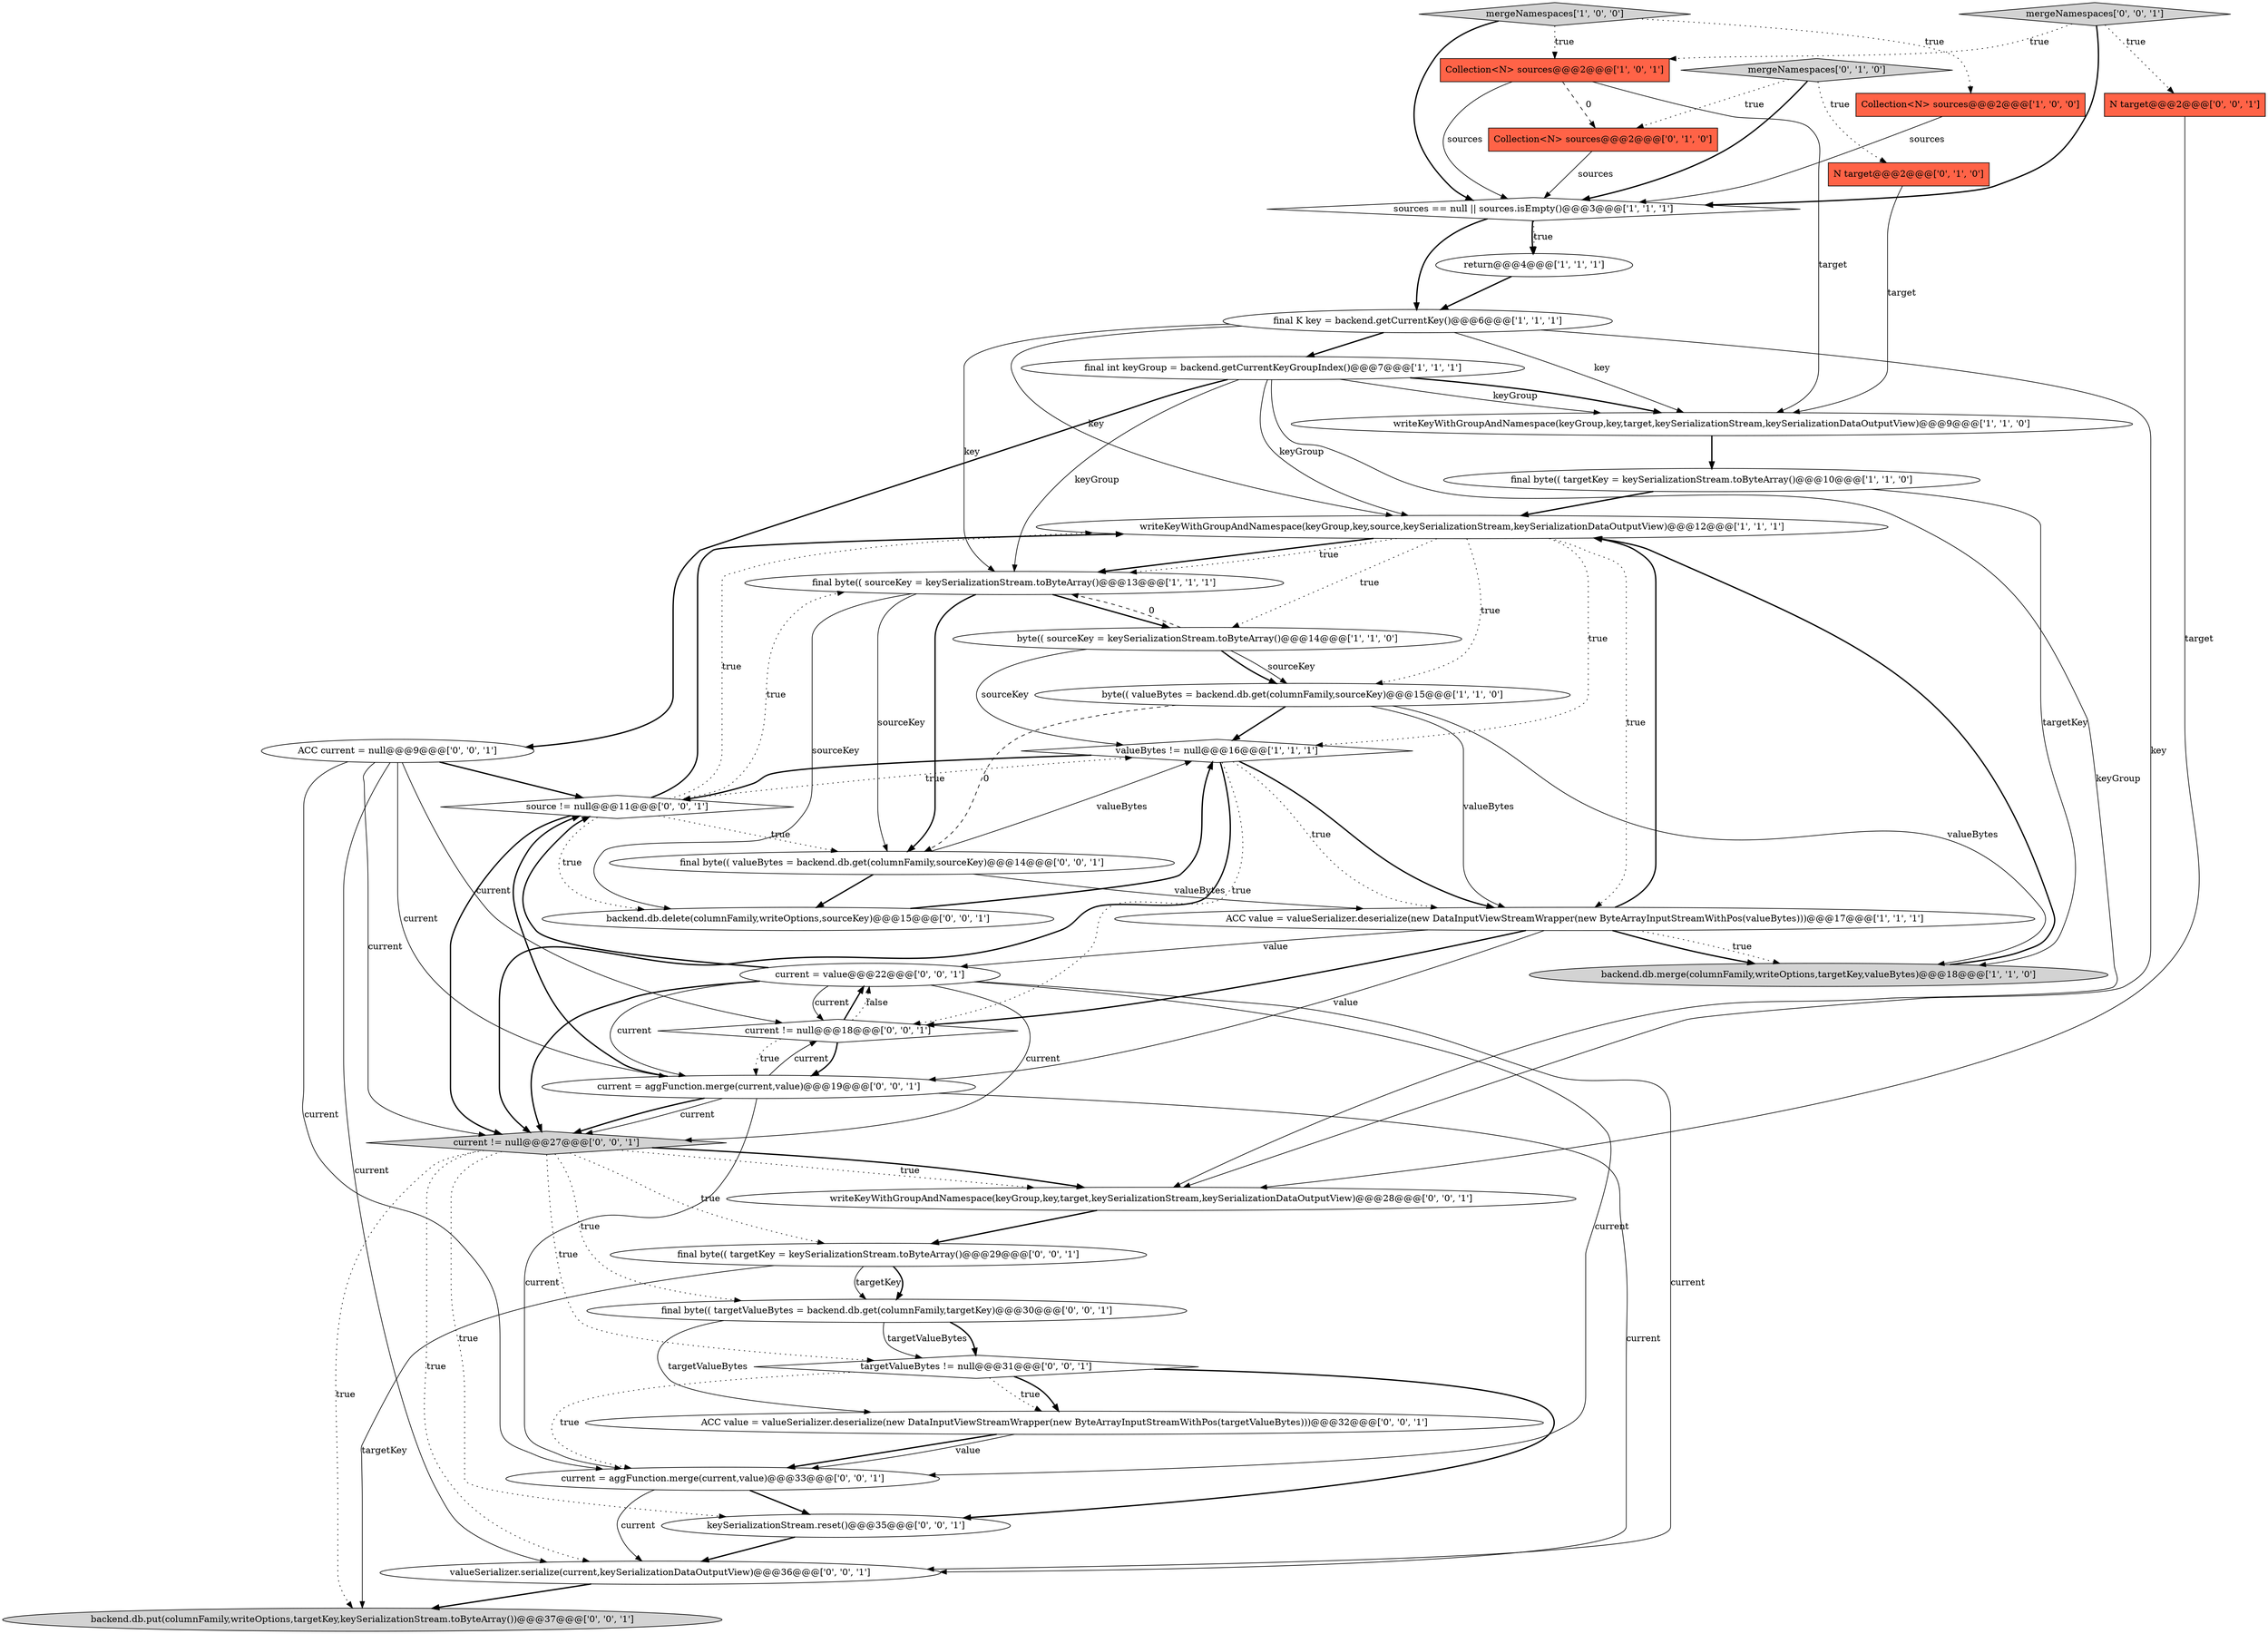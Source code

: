 digraph {
11 [style = filled, label = "final byte(( targetKey = keySerializationStream.toByteArray()@@@10@@@['1', '1', '0']", fillcolor = white, shape = ellipse image = "AAA0AAABBB1BBB"];
5 [style = filled, label = "final byte(( sourceKey = keySerializationStream.toByteArray()@@@13@@@['1', '1', '1']", fillcolor = white, shape = ellipse image = "AAA0AAABBB1BBB"];
15 [style = filled, label = "Collection<N> sources@@@2@@@['1', '0', '1']", fillcolor = tomato, shape = box image = "AAA0AAABBB1BBB"];
16 [style = filled, label = "mergeNamespaces['0', '1', '0']", fillcolor = lightgray, shape = diamond image = "AAA0AAABBB2BBB"];
17 [style = filled, label = "N target@@@2@@@['0', '1', '0']", fillcolor = tomato, shape = box image = "AAA0AAABBB2BBB"];
37 [style = filled, label = "targetValueBytes != null@@@31@@@['0', '0', '1']", fillcolor = white, shape = diamond image = "AAA0AAABBB3BBB"];
32 [style = filled, label = "source != null@@@11@@@['0', '0', '1']", fillcolor = white, shape = diamond image = "AAA0AAABBB3BBB"];
7 [style = filled, label = "valueBytes != null@@@16@@@['1', '1', '1']", fillcolor = white, shape = diamond image = "AAA0AAABBB1BBB"];
0 [style = filled, label = "byte(( valueBytes = backend.db.get(columnFamily,sourceKey)@@@15@@@['1', '1', '0']", fillcolor = white, shape = ellipse image = "AAA0AAABBB1BBB"];
6 [style = filled, label = "writeKeyWithGroupAndNamespace(keyGroup,key,target,keySerializationStream,keySerializationDataOutputView)@@@9@@@['1', '1', '0']", fillcolor = white, shape = ellipse image = "AAA0AAABBB1BBB"];
31 [style = filled, label = "current = value@@@22@@@['0', '0', '1']", fillcolor = white, shape = ellipse image = "AAA0AAABBB3BBB"];
26 [style = filled, label = "final byte(( targetValueBytes = backend.db.get(columnFamily,targetKey)@@@30@@@['0', '0', '1']", fillcolor = white, shape = ellipse image = "AAA0AAABBB3BBB"];
14 [style = filled, label = "Collection<N> sources@@@2@@@['1', '0', '0']", fillcolor = tomato, shape = box image = "AAA0AAABBB1BBB"];
27 [style = filled, label = "N target@@@2@@@['0', '0', '1']", fillcolor = tomato, shape = box image = "AAA0AAABBB3BBB"];
12 [style = filled, label = "writeKeyWithGroupAndNamespace(keyGroup,key,source,keySerializationStream,keySerializationDataOutputView)@@@12@@@['1', '1', '1']", fillcolor = white, shape = ellipse image = "AAA0AAABBB1BBB"];
29 [style = filled, label = "backend.db.put(columnFamily,writeOptions,targetKey,keySerializationStream.toByteArray())@@@37@@@['0', '0', '1']", fillcolor = lightgray, shape = ellipse image = "AAA0AAABBB3BBB"];
1 [style = filled, label = "byte(( sourceKey = keySerializationStream.toByteArray()@@@14@@@['1', '1', '0']", fillcolor = white, shape = ellipse image = "AAA0AAABBB1BBB"];
22 [style = filled, label = "writeKeyWithGroupAndNamespace(keyGroup,key,target,keySerializationStream,keySerializationDataOutputView)@@@28@@@['0', '0', '1']", fillcolor = white, shape = ellipse image = "AAA0AAABBB3BBB"];
19 [style = filled, label = "ACC value = valueSerializer.deserialize(new DataInputViewStreamWrapper(new ByteArrayInputStreamWithPos(targetValueBytes)))@@@32@@@['0', '0', '1']", fillcolor = white, shape = ellipse image = "AAA0AAABBB3BBB"];
8 [style = filled, label = "final K key = backend.getCurrentKey()@@@6@@@['1', '1', '1']", fillcolor = white, shape = ellipse image = "AAA0AAABBB1BBB"];
30 [style = filled, label = "mergeNamespaces['0', '0', '1']", fillcolor = lightgray, shape = diamond image = "AAA0AAABBB3BBB"];
18 [style = filled, label = "Collection<N> sources@@@2@@@['0', '1', '0']", fillcolor = tomato, shape = box image = "AAA1AAABBB2BBB"];
9 [style = filled, label = "backend.db.merge(columnFamily,writeOptions,targetKey,valueBytes)@@@18@@@['1', '1', '0']", fillcolor = lightgray, shape = ellipse image = "AAA0AAABBB1BBB"];
20 [style = filled, label = "valueSerializer.serialize(current,keySerializationDataOutputView)@@@36@@@['0', '0', '1']", fillcolor = white, shape = ellipse image = "AAA0AAABBB3BBB"];
2 [style = filled, label = "mergeNamespaces['1', '0', '0']", fillcolor = lightgray, shape = diamond image = "AAA0AAABBB1BBB"];
33 [style = filled, label = "keySerializationStream.reset()@@@35@@@['0', '0', '1']", fillcolor = white, shape = ellipse image = "AAA0AAABBB3BBB"];
35 [style = filled, label = "final byte(( targetKey = keySerializationStream.toByteArray()@@@29@@@['0', '0', '1']", fillcolor = white, shape = ellipse image = "AAA0AAABBB3BBB"];
36 [style = filled, label = "current = aggFunction.merge(current,value)@@@33@@@['0', '0', '1']", fillcolor = white, shape = ellipse image = "AAA0AAABBB3BBB"];
23 [style = filled, label = "ACC current = null@@@9@@@['0', '0', '1']", fillcolor = white, shape = ellipse image = "AAA0AAABBB3BBB"];
3 [style = filled, label = "sources == null || sources.isEmpty()@@@3@@@['1', '1', '1']", fillcolor = white, shape = diamond image = "AAA0AAABBB1BBB"];
13 [style = filled, label = "ACC value = valueSerializer.deserialize(new DataInputViewStreamWrapper(new ByteArrayInputStreamWithPos(valueBytes)))@@@17@@@['1', '1', '1']", fillcolor = white, shape = ellipse image = "AAA0AAABBB1BBB"];
4 [style = filled, label = "final int keyGroup = backend.getCurrentKeyGroupIndex()@@@7@@@['1', '1', '1']", fillcolor = white, shape = ellipse image = "AAA0AAABBB1BBB"];
21 [style = filled, label = "current != null@@@27@@@['0', '0', '1']", fillcolor = lightgray, shape = diamond image = "AAA0AAABBB3BBB"];
34 [style = filled, label = "backend.db.delete(columnFamily,writeOptions,sourceKey)@@@15@@@['0', '0', '1']", fillcolor = white, shape = ellipse image = "AAA0AAABBB3BBB"];
24 [style = filled, label = "current = aggFunction.merge(current,value)@@@19@@@['0', '0', '1']", fillcolor = white, shape = ellipse image = "AAA0AAABBB3BBB"];
25 [style = filled, label = "final byte(( valueBytes = backend.db.get(columnFamily,sourceKey)@@@14@@@['0', '0', '1']", fillcolor = white, shape = ellipse image = "AAA0AAABBB3BBB"];
10 [style = filled, label = "return@@@4@@@['1', '1', '1']", fillcolor = white, shape = ellipse image = "AAA0AAABBB1BBB"];
28 [style = filled, label = "current != null@@@18@@@['0', '0', '1']", fillcolor = white, shape = diamond image = "AAA0AAABBB3BBB"];
8->6 [style = solid, label="key"];
7->32 [style = bold, label=""];
31->20 [style = solid, label="current"];
12->5 [style = bold, label=""];
25->34 [style = bold, label=""];
0->13 [style = solid, label="valueBytes"];
32->12 [style = bold, label=""];
16->17 [style = dotted, label="true"];
31->21 [style = solid, label="current"];
24->32 [style = bold, label=""];
2->15 [style = dotted, label="true"];
31->21 [style = bold, label=""];
19->36 [style = bold, label=""];
36->33 [style = bold, label=""];
13->24 [style = solid, label="value"];
32->25 [style = dotted, label="true"];
0->25 [style = dashed, label="0"];
21->26 [style = dotted, label="true"];
10->8 [style = bold, label=""];
24->21 [style = bold, label=""];
24->20 [style = solid, label="current"];
35->29 [style = solid, label="targetKey"];
6->11 [style = bold, label=""];
37->36 [style = dotted, label="true"];
26->37 [style = solid, label="targetValueBytes"];
21->37 [style = dotted, label="true"];
8->4 [style = bold, label=""];
37->33 [style = bold, label=""];
8->22 [style = solid, label="key"];
13->9 [style = dotted, label="true"];
16->3 [style = bold, label=""];
35->26 [style = solid, label="targetKey"];
24->28 [style = solid, label="current"];
21->20 [style = dotted, label="true"];
1->7 [style = solid, label="sourceKey"];
15->3 [style = solid, label="sources"];
25->13 [style = solid, label="valueBytes"];
7->13 [style = dotted, label="true"];
21->29 [style = dotted, label="true"];
37->19 [style = dotted, label="true"];
21->22 [style = dotted, label="true"];
11->12 [style = bold, label=""];
32->5 [style = dotted, label="true"];
1->0 [style = solid, label="sourceKey"];
1->0 [style = bold, label=""];
32->12 [style = dotted, label="true"];
5->25 [style = bold, label=""];
0->7 [style = bold, label=""];
21->33 [style = dotted, label="true"];
3->10 [style = bold, label=""];
5->1 [style = bold, label=""];
28->24 [style = dotted, label="true"];
8->12 [style = solid, label="key"];
13->12 [style = bold, label=""];
21->22 [style = bold, label=""];
23->36 [style = solid, label="current"];
25->7 [style = solid, label="valueBytes"];
4->6 [style = solid, label="keyGroup"];
0->9 [style = solid, label="valueBytes"];
12->0 [style = dotted, label="true"];
28->24 [style = bold, label=""];
26->37 [style = bold, label=""];
19->36 [style = solid, label="value"];
13->31 [style = solid, label="value"];
12->7 [style = dotted, label="true"];
21->35 [style = dotted, label="true"];
4->23 [style = bold, label=""];
16->18 [style = dotted, label="true"];
1->5 [style = dashed, label="0"];
32->34 [style = dotted, label="true"];
23->20 [style = solid, label="current"];
31->32 [style = bold, label=""];
2->3 [style = bold, label=""];
28->31 [style = bold, label=""];
3->10 [style = dotted, label="true"];
32->7 [style = dotted, label="true"];
23->32 [style = bold, label=""];
11->9 [style = solid, label="targetKey"];
12->13 [style = dotted, label="true"];
30->3 [style = bold, label=""];
18->3 [style = solid, label="sources"];
26->19 [style = solid, label="targetValueBytes"];
3->8 [style = bold, label=""];
2->14 [style = dotted, label="true"];
8->5 [style = solid, label="key"];
5->34 [style = solid, label="sourceKey"];
24->21 [style = solid, label="current"];
31->36 [style = solid, label="current"];
13->9 [style = bold, label=""];
9->12 [style = bold, label=""];
4->12 [style = solid, label="keyGroup"];
23->24 [style = solid, label="current"];
22->35 [style = bold, label=""];
35->26 [style = bold, label=""];
17->6 [style = solid, label="target"];
7->28 [style = dotted, label="true"];
7->13 [style = bold, label=""];
4->22 [style = solid, label="keyGroup"];
24->36 [style = solid, label="current"];
32->21 [style = bold, label=""];
33->20 [style = bold, label=""];
20->29 [style = bold, label=""];
4->6 [style = bold, label=""];
30->27 [style = dotted, label="true"];
31->24 [style = solid, label="current"];
27->22 [style = solid, label="target"];
15->18 [style = dashed, label="0"];
5->25 [style = solid, label="sourceKey"];
4->5 [style = solid, label="keyGroup"];
12->1 [style = dotted, label="true"];
34->7 [style = bold, label=""];
23->21 [style = solid, label="current"];
14->3 [style = solid, label="sources"];
12->5 [style = dotted, label="true"];
36->20 [style = solid, label="current"];
15->6 [style = solid, label="target"];
7->21 [style = bold, label=""];
23->28 [style = solid, label="current"];
28->31 [style = dotted, label="false"];
37->19 [style = bold, label=""];
30->15 [style = dotted, label="true"];
31->28 [style = solid, label="current"];
13->28 [style = bold, label=""];
}
